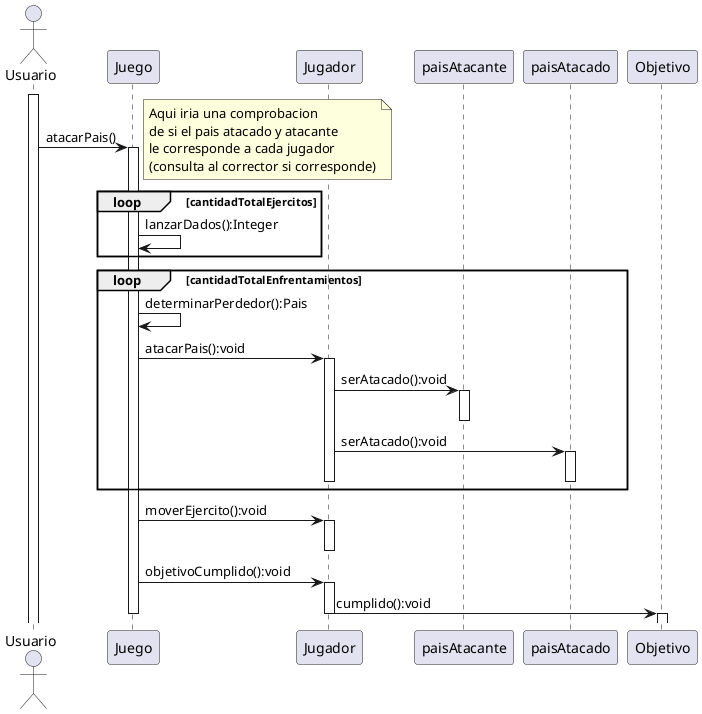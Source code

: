 @startuml diagrama
Actor Usuario
Usuario++

Usuario -> Juego: atacarPais()

note right
Aqui iria una comprobacion
de si el pais atacado y atacante 
le corresponde a cada jugador
(consulta al corrector si corresponde)
end note

Juego++

loop cantidadTotalEjercitos
    Juego -> Juego: lanzarDados():Integer
end

loop cantidadTotalEnfrentamientos

    Juego -> Juego: determinarPerdedor():Pais

    Juego -> Jugador: atacarPais():void

    Jugador++

    Jugador -> paisAtacante: serAtacado():void

    paisAtacante++
    paisAtacante--
    
    Jugador -> paisAtacado: serAtacado():void

    paisAtacado++
    paisAtacado--
    Jugador--
end

Juego -> Jugador: moverEjercito():void
Jugador++
Jugador--

Juego -> Jugador: objetivoCumplido():void
Jugador++

Jugador -> Objetivo: cumplido():void
Jugador--

Objetivo++
Objetivo--

Juego--

@enduml